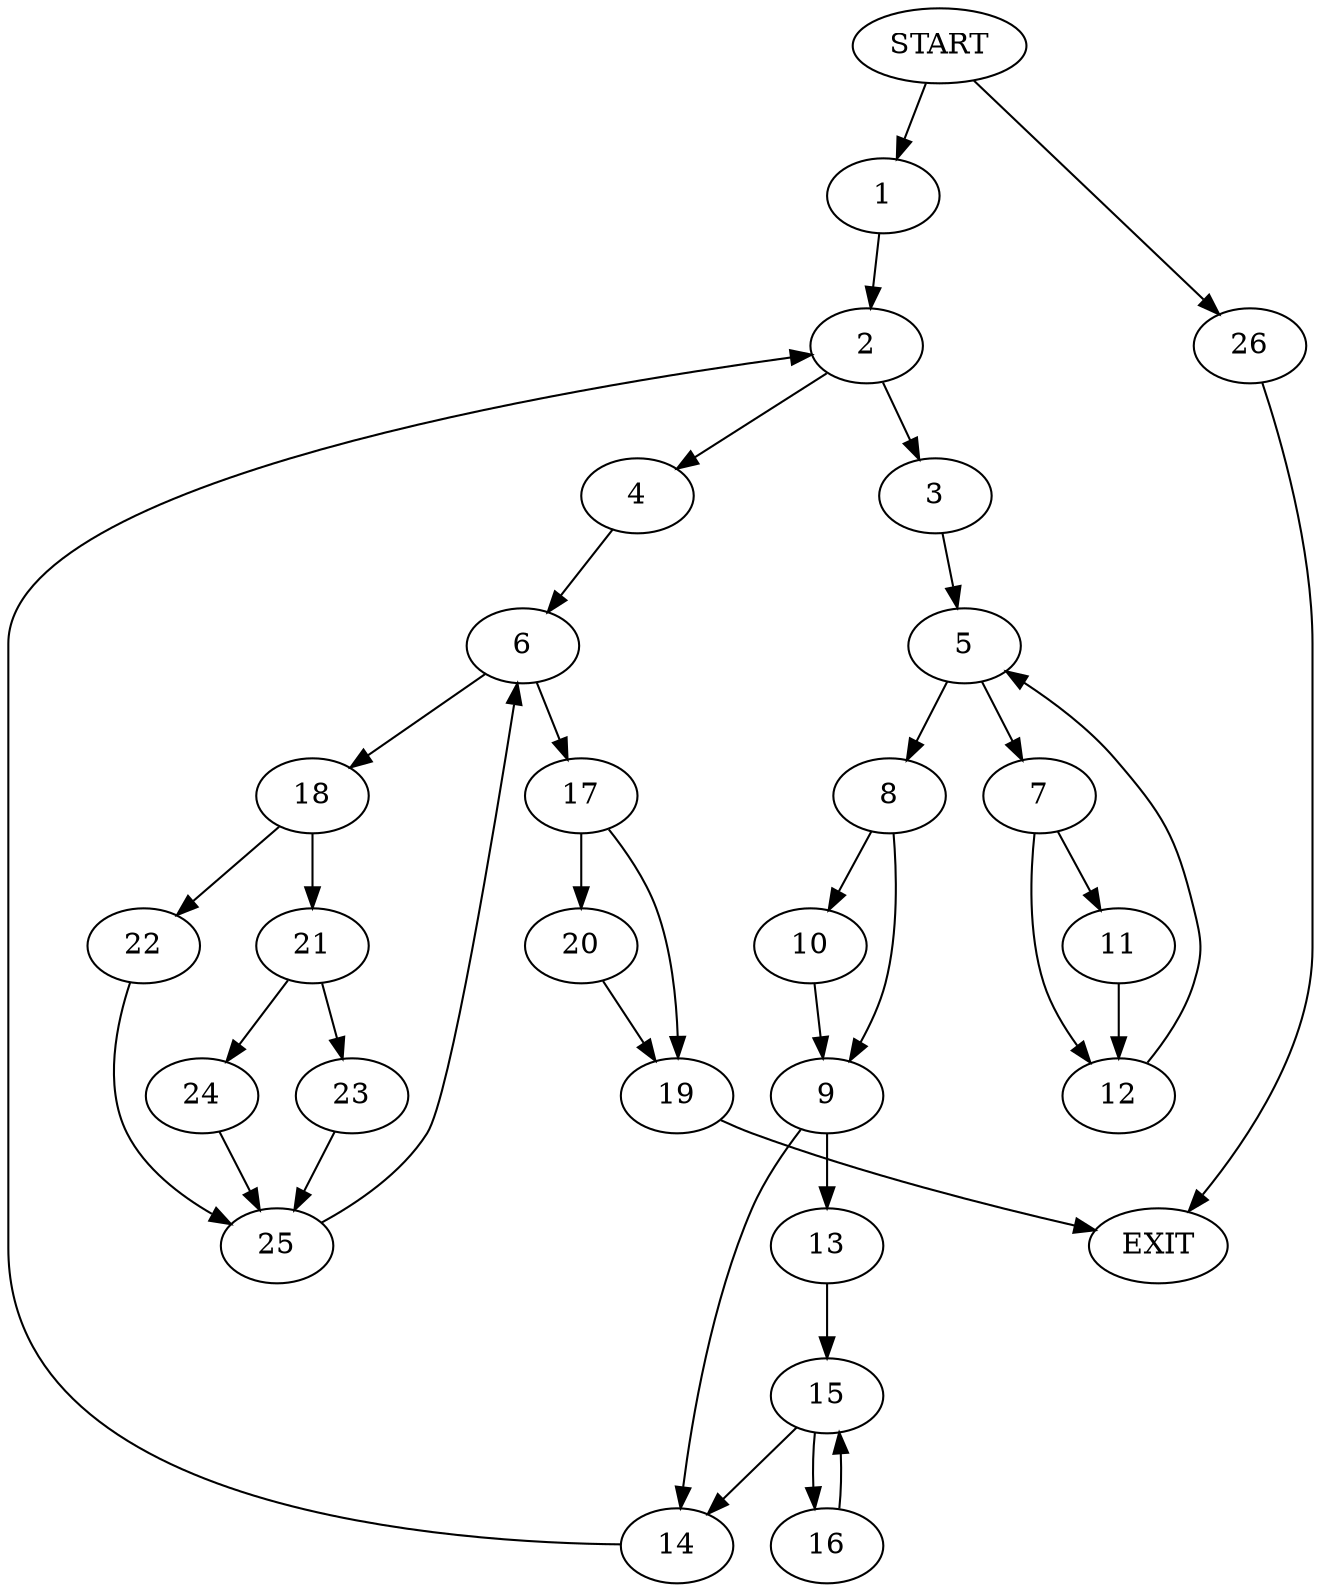 digraph {
0 [label="START"]
27 [label="EXIT"]
0 -> 1
1 -> 2
2 -> 3
2 -> 4
3 -> 5
4 -> 6
5 -> 7
5 -> 8
8 -> 9
8 -> 10
7 -> 11
7 -> 12
12 -> 5
11 -> 12
10 -> 9
9 -> 13
9 -> 14
14 -> 2
13 -> 15
15 -> 16
15 -> 14
16 -> 15
6 -> 17
6 -> 18
17 -> 19
17 -> 20
18 -> 21
18 -> 22
21 -> 23
21 -> 24
22 -> 25
25 -> 6
24 -> 25
23 -> 25
20 -> 19
19 -> 27
0 -> 26
26 -> 27
}
